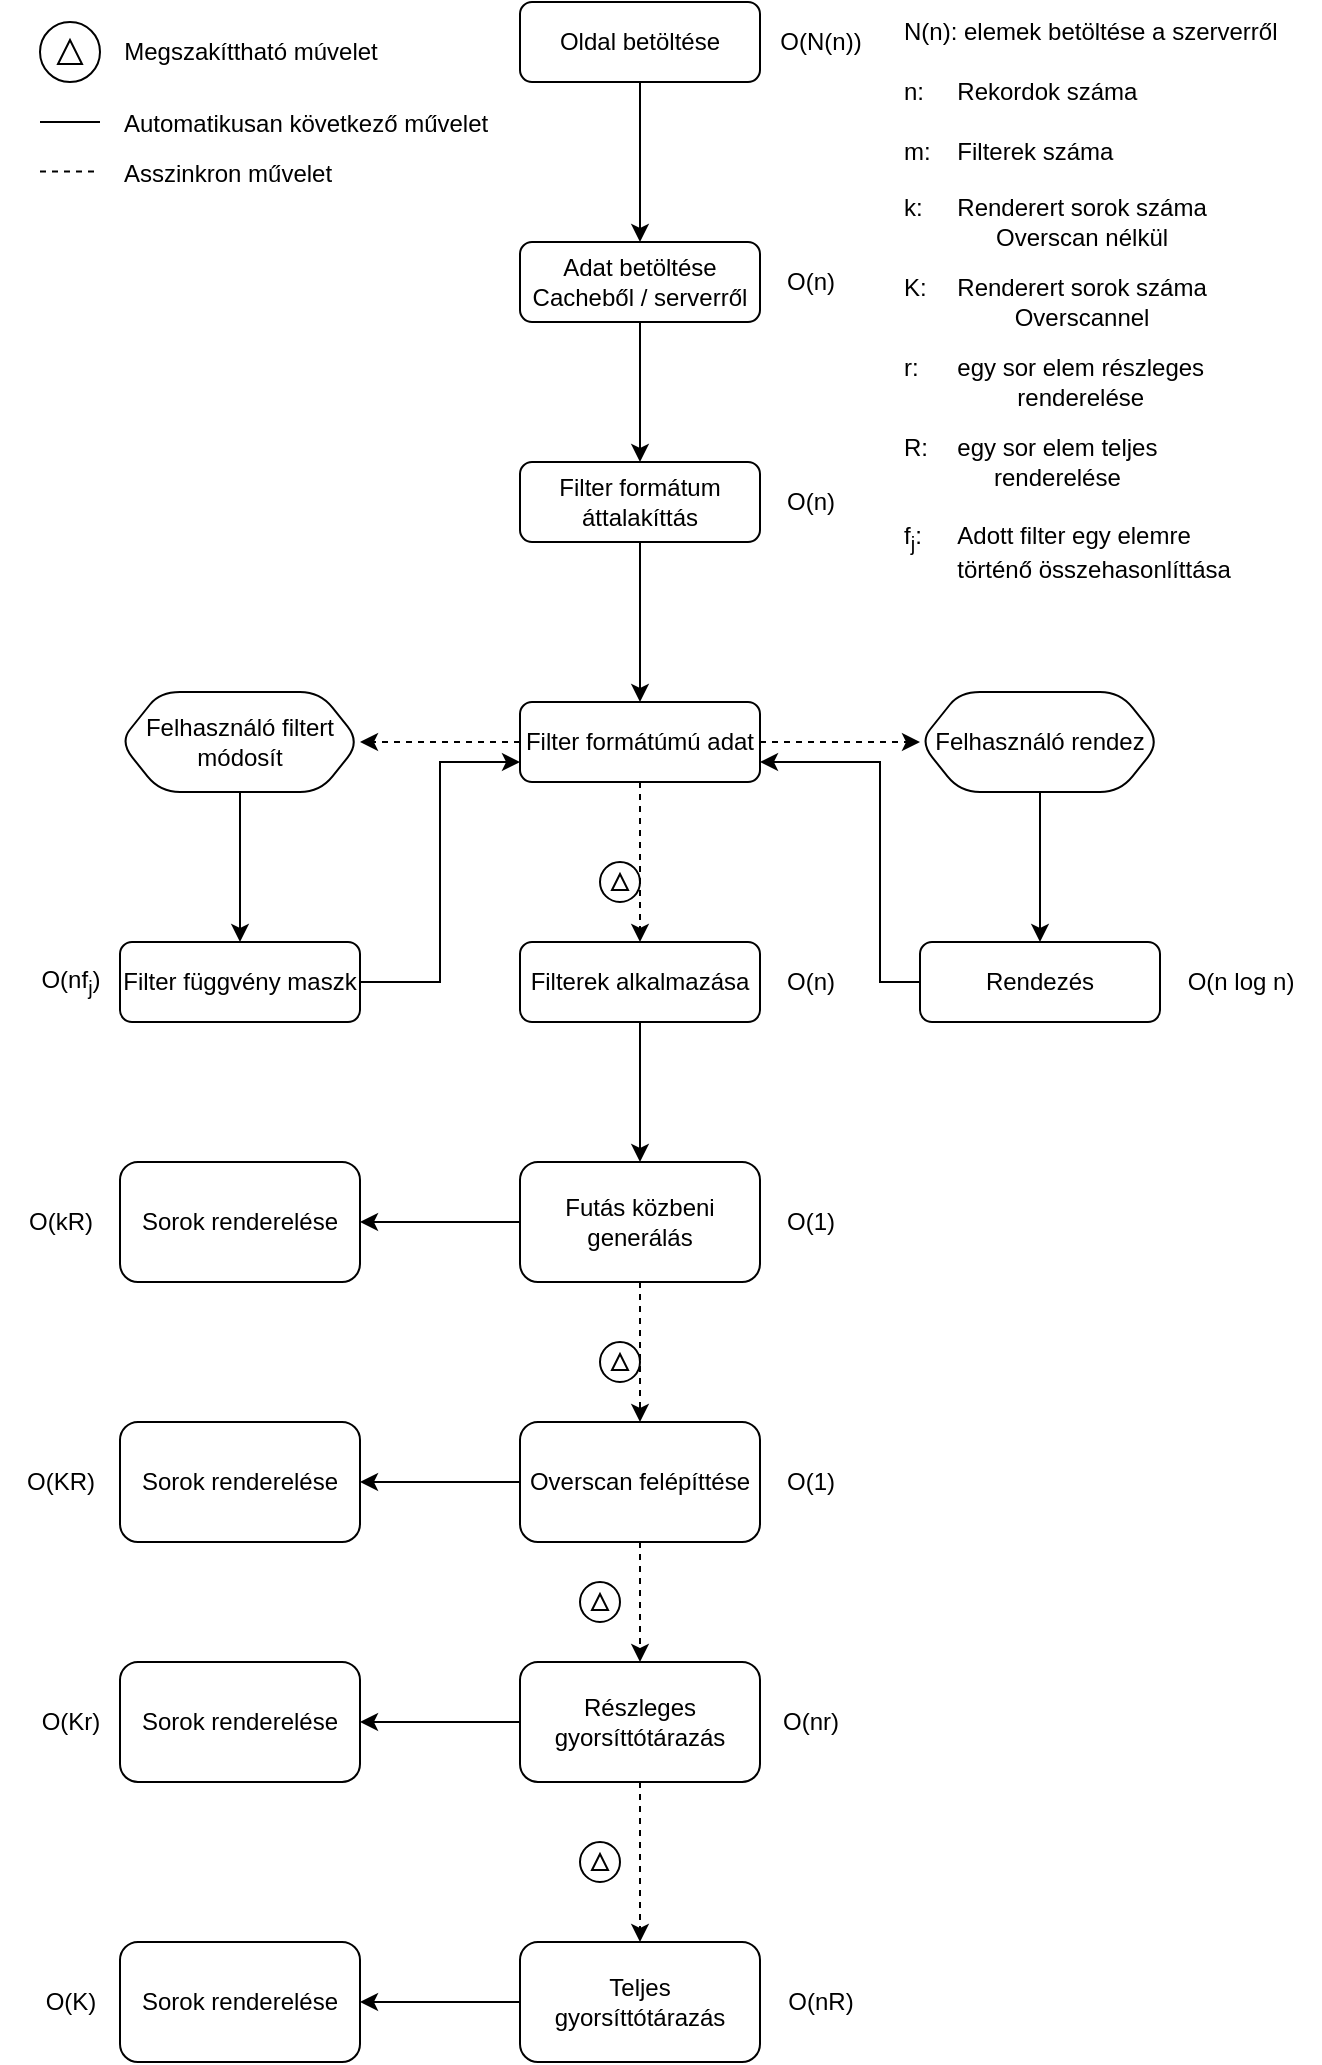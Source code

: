 <mxfile version="24.1.0" type="device">
  <diagram id="C5RBs43oDa-KdzZeNtuy" name="Page-1">
    <mxGraphModel dx="1624" dy="488" grid="1" gridSize="10" guides="1" tooltips="1" connect="1" arrows="1" fold="1" page="1" pageScale="1" pageWidth="827" pageHeight="1169" math="0" shadow="0">
      <root>
        <mxCell id="WIyWlLk6GJQsqaUBKTNV-0" />
        <mxCell id="WIyWlLk6GJQsqaUBKTNV-1" parent="WIyWlLk6GJQsqaUBKTNV-0" />
        <mxCell id="uPn-2qAwVcPPdCLZ9dVS-1" value="" style="edgeStyle=orthogonalEdgeStyle;rounded=0;orthogonalLoop=1;jettySize=auto;html=1;" parent="WIyWlLk6GJQsqaUBKTNV-1" source="WIyWlLk6GJQsqaUBKTNV-3" target="uPn-2qAwVcPPdCLZ9dVS-0" edge="1">
          <mxGeometry relative="1" as="geometry" />
        </mxCell>
        <mxCell id="WIyWlLk6GJQsqaUBKTNV-3" value="Oldal betöltése" style="rounded=1;whiteSpace=wrap;html=1;fontSize=12;glass=0;strokeWidth=1;shadow=0;" parent="WIyWlLk6GJQsqaUBKTNV-1" vertex="1">
          <mxGeometry x="250" y="90" width="120" height="40" as="geometry" />
        </mxCell>
        <mxCell id="uPn-2qAwVcPPdCLZ9dVS-3" value="" style="edgeStyle=orthogonalEdgeStyle;rounded=0;orthogonalLoop=1;jettySize=auto;html=1;" parent="WIyWlLk6GJQsqaUBKTNV-1" source="uPn-2qAwVcPPdCLZ9dVS-0" target="uPn-2qAwVcPPdCLZ9dVS-2" edge="1">
          <mxGeometry relative="1" as="geometry" />
        </mxCell>
        <mxCell id="uPn-2qAwVcPPdCLZ9dVS-0" value="Adat betöltése&lt;br&gt;Cacheből / serverről" style="rounded=1;whiteSpace=wrap;html=1;fontSize=12;glass=0;strokeWidth=1;shadow=0;" parent="WIyWlLk6GJQsqaUBKTNV-1" vertex="1">
          <mxGeometry x="250" y="210" width="120" height="40" as="geometry" />
        </mxCell>
        <mxCell id="uPn-2qAwVcPPdCLZ9dVS-5" value="" style="edgeStyle=orthogonalEdgeStyle;rounded=0;orthogonalLoop=1;jettySize=auto;html=1;" parent="WIyWlLk6GJQsqaUBKTNV-1" source="uPn-2qAwVcPPdCLZ9dVS-2" target="uPn-2qAwVcPPdCLZ9dVS-4" edge="1">
          <mxGeometry relative="1" as="geometry" />
        </mxCell>
        <mxCell id="uPn-2qAwVcPPdCLZ9dVS-2" value="Filter formátum áttalakíttás" style="rounded=1;whiteSpace=wrap;html=1;fontSize=12;glass=0;strokeWidth=1;shadow=0;" parent="WIyWlLk6GJQsqaUBKTNV-1" vertex="1">
          <mxGeometry x="250" y="320" width="120" height="40" as="geometry" />
        </mxCell>
        <mxCell id="uPn-2qAwVcPPdCLZ9dVS-7" value="" style="edgeStyle=orthogonalEdgeStyle;rounded=0;orthogonalLoop=1;jettySize=auto;html=1;dashed=1;" parent="WIyWlLk6GJQsqaUBKTNV-1" source="uPn-2qAwVcPPdCLZ9dVS-4" target="uPn-2qAwVcPPdCLZ9dVS-6" edge="1">
          <mxGeometry relative="1" as="geometry" />
        </mxCell>
        <mxCell id="uPn-2qAwVcPPdCLZ9dVS-15" value="" style="edgeStyle=orthogonalEdgeStyle;rounded=0;orthogonalLoop=1;jettySize=auto;html=1;dashed=1;" parent="WIyWlLk6GJQsqaUBKTNV-1" source="uPn-2qAwVcPPdCLZ9dVS-4" target="uPn-2qAwVcPPdCLZ9dVS-14" edge="1">
          <mxGeometry relative="1" as="geometry" />
        </mxCell>
        <mxCell id="uPn-2qAwVcPPdCLZ9dVS-21" value="" style="edgeStyle=orthogonalEdgeStyle;rounded=0;orthogonalLoop=1;jettySize=auto;html=1;dashed=1;" parent="WIyWlLk6GJQsqaUBKTNV-1" source="uPn-2qAwVcPPdCLZ9dVS-4" target="uPn-2qAwVcPPdCLZ9dVS-20" edge="1">
          <mxGeometry relative="1" as="geometry" />
        </mxCell>
        <mxCell id="uPn-2qAwVcPPdCLZ9dVS-4" value="Filter formátúmú adat" style="rounded=1;whiteSpace=wrap;html=1;fontSize=12;glass=0;strokeWidth=1;shadow=0;" parent="WIyWlLk6GJQsqaUBKTNV-1" vertex="1">
          <mxGeometry x="250" y="440" width="120" height="40" as="geometry" />
        </mxCell>
        <mxCell id="uPn-2qAwVcPPdCLZ9dVS-26" value="" style="edgeStyle=orthogonalEdgeStyle;rounded=0;orthogonalLoop=1;jettySize=auto;html=1;" parent="WIyWlLk6GJQsqaUBKTNV-1" source="uPn-2qAwVcPPdCLZ9dVS-6" target="uPn-2qAwVcPPdCLZ9dVS-25" edge="1">
          <mxGeometry relative="1" as="geometry" />
        </mxCell>
        <mxCell id="uPn-2qAwVcPPdCLZ9dVS-6" value="Filterek alkalmazása" style="rounded=1;whiteSpace=wrap;html=1;fontSize=12;glass=0;strokeWidth=1;shadow=0;" parent="WIyWlLk6GJQsqaUBKTNV-1" vertex="1">
          <mxGeometry x="250" y="560" width="120" height="40" as="geometry" />
        </mxCell>
        <mxCell id="uPn-2qAwVcPPdCLZ9dVS-17" value="" style="edgeStyle=orthogonalEdgeStyle;rounded=0;orthogonalLoop=1;jettySize=auto;html=1;" parent="WIyWlLk6GJQsqaUBKTNV-1" source="uPn-2qAwVcPPdCLZ9dVS-14" target="uPn-2qAwVcPPdCLZ9dVS-16" edge="1">
          <mxGeometry relative="1" as="geometry" />
        </mxCell>
        <mxCell id="uPn-2qAwVcPPdCLZ9dVS-14" value="Felhasználó rendez" style="shape=hexagon;perimeter=hexagonPerimeter2;whiteSpace=wrap;html=1;fixedSize=1;rounded=1;glass=0;strokeWidth=1;shadow=0;" parent="WIyWlLk6GJQsqaUBKTNV-1" vertex="1">
          <mxGeometry x="450" y="435" width="120" height="50" as="geometry" />
        </mxCell>
        <mxCell id="uPn-2qAwVcPPdCLZ9dVS-18" value="" style="edgeStyle=orthogonalEdgeStyle;rounded=0;orthogonalLoop=1;jettySize=auto;html=1;entryX=1;entryY=0.75;entryDx=0;entryDy=0;exitX=0;exitY=0.5;exitDx=0;exitDy=0;" parent="WIyWlLk6GJQsqaUBKTNV-1" source="uPn-2qAwVcPPdCLZ9dVS-16" target="uPn-2qAwVcPPdCLZ9dVS-4" edge="1">
          <mxGeometry relative="1" as="geometry">
            <Array as="points">
              <mxPoint x="430" y="580" />
              <mxPoint x="430" y="470" />
            </Array>
          </mxGeometry>
        </mxCell>
        <mxCell id="uPn-2qAwVcPPdCLZ9dVS-16" value="Rendezés" style="whiteSpace=wrap;html=1;rounded=1;glass=0;strokeWidth=1;shadow=0;" parent="WIyWlLk6GJQsqaUBKTNV-1" vertex="1">
          <mxGeometry x="450" y="560" width="120" height="40" as="geometry" />
        </mxCell>
        <mxCell id="uPn-2qAwVcPPdCLZ9dVS-23" value="" style="edgeStyle=orthogonalEdgeStyle;rounded=0;orthogonalLoop=1;jettySize=auto;html=1;" parent="WIyWlLk6GJQsqaUBKTNV-1" source="uPn-2qAwVcPPdCLZ9dVS-20" target="uPn-2qAwVcPPdCLZ9dVS-22" edge="1">
          <mxGeometry relative="1" as="geometry" />
        </mxCell>
        <mxCell id="uPn-2qAwVcPPdCLZ9dVS-20" value="Felhasználó filtert módosít" style="shape=hexagon;perimeter=hexagonPerimeter2;whiteSpace=wrap;html=1;fixedSize=1;rounded=1;glass=0;strokeWidth=1;shadow=0;" parent="WIyWlLk6GJQsqaUBKTNV-1" vertex="1">
          <mxGeometry x="50" y="435" width="120" height="50" as="geometry" />
        </mxCell>
        <mxCell id="uPn-2qAwVcPPdCLZ9dVS-24" value="" style="edgeStyle=orthogonalEdgeStyle;rounded=0;orthogonalLoop=1;jettySize=auto;html=1;entryX=0;entryY=0.75;entryDx=0;entryDy=0;" parent="WIyWlLk6GJQsqaUBKTNV-1" source="uPn-2qAwVcPPdCLZ9dVS-22" target="uPn-2qAwVcPPdCLZ9dVS-4" edge="1">
          <mxGeometry relative="1" as="geometry" />
        </mxCell>
        <mxCell id="uPn-2qAwVcPPdCLZ9dVS-22" value="Filter függvény maszk" style="whiteSpace=wrap;html=1;rounded=1;glass=0;strokeWidth=1;shadow=0;" parent="WIyWlLk6GJQsqaUBKTNV-1" vertex="1">
          <mxGeometry x="50" y="560" width="120" height="40" as="geometry" />
        </mxCell>
        <mxCell id="uPn-2qAwVcPPdCLZ9dVS-32" value="" style="edgeStyle=orthogonalEdgeStyle;rounded=0;orthogonalLoop=1;jettySize=auto;html=1;" parent="WIyWlLk6GJQsqaUBKTNV-1" source="uPn-2qAwVcPPdCLZ9dVS-25" target="uPn-2qAwVcPPdCLZ9dVS-31" edge="1">
          <mxGeometry relative="1" as="geometry" />
        </mxCell>
        <mxCell id="uPn-2qAwVcPPdCLZ9dVS-65" value="" style="edgeStyle=orthogonalEdgeStyle;rounded=0;orthogonalLoop=1;jettySize=auto;html=1;dashed=1;" parent="WIyWlLk6GJQsqaUBKTNV-1" source="uPn-2qAwVcPPdCLZ9dVS-25" target="uPn-2qAwVcPPdCLZ9dVS-64" edge="1">
          <mxGeometry relative="1" as="geometry" />
        </mxCell>
        <mxCell id="uPn-2qAwVcPPdCLZ9dVS-25" value="Futás közbeni generálás" style="whiteSpace=wrap;html=1;rounded=1;glass=0;strokeWidth=1;shadow=0;" parent="WIyWlLk6GJQsqaUBKTNV-1" vertex="1">
          <mxGeometry x="250" y="670" width="120" height="60" as="geometry" />
        </mxCell>
        <mxCell id="uPn-2qAwVcPPdCLZ9dVS-30" value="" style="edgeStyle=orthogonalEdgeStyle;rounded=0;orthogonalLoop=1;jettySize=auto;html=1;dashed=1;" parent="WIyWlLk6GJQsqaUBKTNV-1" source="uPn-2qAwVcPPdCLZ9dVS-27" target="uPn-2qAwVcPPdCLZ9dVS-29" edge="1">
          <mxGeometry relative="1" as="geometry" />
        </mxCell>
        <mxCell id="uPn-2qAwVcPPdCLZ9dVS-34" value="" style="edgeStyle=orthogonalEdgeStyle;rounded=0;orthogonalLoop=1;jettySize=auto;html=1;" parent="WIyWlLk6GJQsqaUBKTNV-1" source="uPn-2qAwVcPPdCLZ9dVS-27" target="uPn-2qAwVcPPdCLZ9dVS-33" edge="1">
          <mxGeometry relative="1" as="geometry" />
        </mxCell>
        <mxCell id="uPn-2qAwVcPPdCLZ9dVS-27" value="Részleges gyorsíttótárazás" style="whiteSpace=wrap;html=1;rounded=1;glass=0;strokeWidth=1;shadow=0;" parent="WIyWlLk6GJQsqaUBKTNV-1" vertex="1">
          <mxGeometry x="250" y="920" width="120" height="60" as="geometry" />
        </mxCell>
        <mxCell id="uPn-2qAwVcPPdCLZ9dVS-36" value="" style="edgeStyle=orthogonalEdgeStyle;rounded=0;orthogonalLoop=1;jettySize=auto;html=1;" parent="WIyWlLk6GJQsqaUBKTNV-1" source="uPn-2qAwVcPPdCLZ9dVS-29" target="uPn-2qAwVcPPdCLZ9dVS-35" edge="1">
          <mxGeometry relative="1" as="geometry" />
        </mxCell>
        <mxCell id="uPn-2qAwVcPPdCLZ9dVS-29" value="Teljes gyorsíttótárazás" style="whiteSpace=wrap;html=1;rounded=1;glass=0;strokeWidth=1;shadow=0;" parent="WIyWlLk6GJQsqaUBKTNV-1" vertex="1">
          <mxGeometry x="250" y="1060" width="120" height="60" as="geometry" />
        </mxCell>
        <mxCell id="uPn-2qAwVcPPdCLZ9dVS-31" value="Sorok renderelése" style="whiteSpace=wrap;html=1;rounded=1;glass=0;strokeWidth=1;shadow=0;" parent="WIyWlLk6GJQsqaUBKTNV-1" vertex="1">
          <mxGeometry x="50" y="670" width="120" height="60" as="geometry" />
        </mxCell>
        <mxCell id="uPn-2qAwVcPPdCLZ9dVS-33" value="Sorok renderelése" style="whiteSpace=wrap;html=1;rounded=1;glass=0;strokeWidth=1;shadow=0;" parent="WIyWlLk6GJQsqaUBKTNV-1" vertex="1">
          <mxGeometry x="50" y="920" width="120" height="60" as="geometry" />
        </mxCell>
        <mxCell id="uPn-2qAwVcPPdCLZ9dVS-35" value="Sorok renderelése" style="whiteSpace=wrap;html=1;rounded=1;glass=0;strokeWidth=1;shadow=0;" parent="WIyWlLk6GJQsqaUBKTNV-1" vertex="1">
          <mxGeometry x="50" y="1060" width="120" height="60" as="geometry" />
        </mxCell>
        <mxCell id="uPn-2qAwVcPPdCLZ9dVS-39" value="" style="verticalLabelPosition=bottom;shadow=0;dashed=0;align=center;html=1;verticalAlign=top;shape=mxgraph.electrical.abstract.delta;" parent="WIyWlLk6GJQsqaUBKTNV-1" vertex="1">
          <mxGeometry x="10" y="100" width="30" height="30" as="geometry" />
        </mxCell>
        <mxCell id="uPn-2qAwVcPPdCLZ9dVS-40" value="&lt;font style=&quot;font-size: 12px;&quot;&gt;Megszakíttható múvelet&lt;/font&gt;" style="text;html=1;align=center;verticalAlign=middle;resizable=0;points=[];autosize=1;strokeColor=none;fillColor=none;" parent="WIyWlLk6GJQsqaUBKTNV-1" vertex="1">
          <mxGeometry x="40" y="100" width="150" height="30" as="geometry" />
        </mxCell>
        <mxCell id="uPn-2qAwVcPPdCLZ9dVS-41" value="" style="endArrow=none;html=1;rounded=0;" parent="WIyWlLk6GJQsqaUBKTNV-1" edge="1">
          <mxGeometry width="50" height="50" relative="1" as="geometry">
            <mxPoint x="10" y="150" as="sourcePoint" />
            <mxPoint x="40" y="150" as="targetPoint" />
          </mxGeometry>
        </mxCell>
        <mxCell id="uPn-2qAwVcPPdCLZ9dVS-42" value="&lt;p style=&quot;line-height: 100%;&quot;&gt;&lt;font style=&quot;font-size: 12px;&quot;&gt;Automatikusan következő művelet&lt;/font&gt;&lt;/p&gt;" style="text;html=1;align=left;verticalAlign=middle;resizable=0;points=[];autosize=1;strokeColor=none;fillColor=none;" parent="WIyWlLk6GJQsqaUBKTNV-1" vertex="1">
          <mxGeometry x="50" y="125" width="210" height="50" as="geometry" />
        </mxCell>
        <mxCell id="uPn-2qAwVcPPdCLZ9dVS-43" value="" style="endArrow=none;html=1;rounded=0;dashed=1;" parent="WIyWlLk6GJQsqaUBKTNV-1" edge="1">
          <mxGeometry width="50" height="50" relative="1" as="geometry">
            <mxPoint x="10" y="174.76" as="sourcePoint" />
            <mxPoint x="40" y="174.76" as="targetPoint" />
          </mxGeometry>
        </mxCell>
        <mxCell id="uPn-2qAwVcPPdCLZ9dVS-44" value="&lt;p style=&quot;line-height: 100%;&quot;&gt;&lt;font style=&quot;font-size: 12px;&quot;&gt;Asszinkron művelet&lt;/font&gt;&lt;/p&gt;" style="text;html=1;align=left;verticalAlign=middle;resizable=0;points=[];autosize=1;strokeColor=none;fillColor=none;" parent="WIyWlLk6GJQsqaUBKTNV-1" vertex="1">
          <mxGeometry x="50" y="150" width="130" height="50" as="geometry" />
        </mxCell>
        <mxCell id="uPn-2qAwVcPPdCLZ9dVS-45" value="O(N(n))" style="text;html=1;align=center;verticalAlign=middle;resizable=0;points=[];autosize=1;strokeColor=none;fillColor=none;" parent="WIyWlLk6GJQsqaUBKTNV-1" vertex="1">
          <mxGeometry x="370" y="95" width="60" height="30" as="geometry" />
        </mxCell>
        <mxCell id="uPn-2qAwVcPPdCLZ9dVS-46" value="O(n)" style="text;html=1;align=center;verticalAlign=middle;resizable=0;points=[];autosize=1;strokeColor=none;fillColor=none;" parent="WIyWlLk6GJQsqaUBKTNV-1" vertex="1">
          <mxGeometry x="370" y="215" width="50" height="30" as="geometry" />
        </mxCell>
        <mxCell id="uPn-2qAwVcPPdCLZ9dVS-47" value="n:&lt;span style=&quot;white-space: pre;&quot;&gt;&#x9;&lt;/span&gt;Rekordok száma" style="text;html=1;align=left;verticalAlign=middle;resizable=0;points=[];autosize=1;strokeColor=none;fillColor=none;" parent="WIyWlLk6GJQsqaUBKTNV-1" vertex="1">
          <mxGeometry x="440" y="120" width="140" height="30" as="geometry" />
        </mxCell>
        <mxCell id="uPn-2qAwVcPPdCLZ9dVS-48" value="k:&lt;span style=&quot;white-space: pre;&quot;&gt;&#x9;&lt;/span&gt;Renderert sorok száma&lt;div style=&quot;text-align: center;&quot;&gt;&lt;span style=&quot;white-space: pre;&quot;&gt;&#x9;&lt;/span&gt;Overscan nélkül&lt;br&gt;&lt;/div&gt;" style="text;html=1;align=left;verticalAlign=middle;resizable=0;points=[];autosize=1;strokeColor=none;fillColor=none;" parent="WIyWlLk6GJQsqaUBKTNV-1" vertex="1">
          <mxGeometry x="440" y="180" width="170" height="40" as="geometry" />
        </mxCell>
        <mxCell id="uPn-2qAwVcPPdCLZ9dVS-49" value="m:&lt;span style=&quot;white-space: pre;&quot;&gt;&#x9;&lt;/span&gt;Filterek száma" style="text;html=1;align=left;verticalAlign=middle;resizable=0;points=[];autosize=1;strokeColor=none;fillColor=none;" parent="WIyWlLk6GJQsqaUBKTNV-1" vertex="1">
          <mxGeometry x="440" y="150" width="130" height="30" as="geometry" />
        </mxCell>
        <mxCell id="uPn-2qAwVcPPdCLZ9dVS-50" value="f&lt;sub&gt;j&lt;/sub&gt;:&lt;span style=&quot;white-space: pre;&quot;&gt;&#x9;&lt;/span&gt;Adott filter egy elemre&lt;div style=&quot;text-align: center;&quot;&gt;&lt;span style=&quot;white-space: pre;&quot;&gt;&#x9;&lt;/span&gt;történő összehasonlíttása&lt;/div&gt;" style="text;html=1;align=left;verticalAlign=middle;resizable=0;points=[];autosize=1;strokeColor=none;fillColor=none;" parent="WIyWlLk6GJQsqaUBKTNV-1" vertex="1">
          <mxGeometry x="440" y="340" width="190" height="50" as="geometry" />
        </mxCell>
        <mxCell id="uPn-2qAwVcPPdCLZ9dVS-51" value="R:&lt;span style=&quot;white-space: pre;&quot;&gt;&#x9;&lt;/span&gt;egy sor elem teljes&lt;br&gt;&lt;div style=&quot;text-align: center;&quot;&gt;&lt;span style=&quot;background-color: initial; white-space-collapse: preserve;&quot;&gt;&#x9;&lt;/span&gt;&lt;span style=&quot;background-color: initial;&quot;&gt;renderelése&lt;/span&gt;&lt;/div&gt;" style="text;html=1;align=left;verticalAlign=middle;resizable=0;points=[];autosize=1;strokeColor=none;fillColor=none;" parent="WIyWlLk6GJQsqaUBKTNV-1" vertex="1">
          <mxGeometry x="440" y="300" width="150" height="40" as="geometry" />
        </mxCell>
        <mxCell id="uPn-2qAwVcPPdCLZ9dVS-52" value="K:&lt;span style=&quot;white-space: pre;&quot;&gt;&#x9;&lt;/span&gt;Renderert sorok száma&lt;div style=&quot;text-align: center;&quot;&gt;&lt;span style=&quot;white-space: pre;&quot;&gt;&#x9;&lt;/span&gt;Overscannel&lt;br&gt;&lt;/div&gt;" style="text;html=1;align=left;verticalAlign=middle;resizable=0;points=[];autosize=1;strokeColor=none;fillColor=none;" parent="WIyWlLk6GJQsqaUBKTNV-1" vertex="1">
          <mxGeometry x="440" y="220" width="170" height="40" as="geometry" />
        </mxCell>
        <mxCell id="uPn-2qAwVcPPdCLZ9dVS-53" value="r:&lt;span style=&quot;white-space: pre;&quot;&gt;&#x9;&lt;/span&gt;egy sor elem részleges&lt;br&gt;&lt;div style=&quot;text-align: center;&quot;&gt;&lt;span style=&quot;background-color: initial; white-space-collapse: preserve;&quot;&gt;&#x9;&lt;/span&gt;&lt;span style=&quot;background-color: initial;&quot;&gt;renderelése&lt;/span&gt;&lt;/div&gt;" style="text;html=1;align=left;verticalAlign=middle;resizable=0;points=[];autosize=1;strokeColor=none;fillColor=none;" parent="WIyWlLk6GJQsqaUBKTNV-1" vertex="1">
          <mxGeometry x="440" y="260" width="170" height="40" as="geometry" />
        </mxCell>
        <mxCell id="uPn-2qAwVcPPdCLZ9dVS-54" value="O(n)" style="text;html=1;align=center;verticalAlign=middle;resizable=0;points=[];autosize=1;strokeColor=none;fillColor=none;" parent="WIyWlLk6GJQsqaUBKTNV-1" vertex="1">
          <mxGeometry x="370" y="325" width="50" height="30" as="geometry" />
        </mxCell>
        <mxCell id="uPn-2qAwVcPPdCLZ9dVS-57" value="O(n log n)" style="text;html=1;align=center;verticalAlign=middle;resizable=0;points=[];autosize=1;strokeColor=none;fillColor=none;" parent="WIyWlLk6GJQsqaUBKTNV-1" vertex="1">
          <mxGeometry x="570" y="565" width="80" height="30" as="geometry" />
        </mxCell>
        <mxCell id="uPn-2qAwVcPPdCLZ9dVS-58" value="O(nf&lt;sub&gt;j&lt;/sub&gt;)" style="text;html=1;align=center;verticalAlign=middle;resizable=0;points=[];autosize=1;strokeColor=none;fillColor=none;" parent="WIyWlLk6GJQsqaUBKTNV-1" vertex="1">
          <mxGeometry y="565" width="50" height="30" as="geometry" />
        </mxCell>
        <mxCell id="uPn-2qAwVcPPdCLZ9dVS-59" value="O(n)" style="text;html=1;align=center;verticalAlign=middle;resizable=0;points=[];autosize=1;strokeColor=none;fillColor=none;" parent="WIyWlLk6GJQsqaUBKTNV-1" vertex="1">
          <mxGeometry x="370" y="565" width="50" height="30" as="geometry" />
        </mxCell>
        <mxCell id="uPn-2qAwVcPPdCLZ9dVS-60" value="O(1)" style="text;html=1;align=center;verticalAlign=middle;resizable=0;points=[];autosize=1;strokeColor=none;fillColor=none;" parent="WIyWlLk6GJQsqaUBKTNV-1" vertex="1">
          <mxGeometry x="370" y="685" width="50" height="30" as="geometry" />
        </mxCell>
        <mxCell id="uPn-2qAwVcPPdCLZ9dVS-61" value="O(nr)" style="text;html=1;align=center;verticalAlign=middle;resizable=0;points=[];autosize=1;strokeColor=none;fillColor=none;" parent="WIyWlLk6GJQsqaUBKTNV-1" vertex="1">
          <mxGeometry x="370" y="935" width="50" height="30" as="geometry" />
        </mxCell>
        <mxCell id="uPn-2qAwVcPPdCLZ9dVS-62" value="O(nR)" style="text;html=1;align=center;verticalAlign=middle;resizable=0;points=[];autosize=1;strokeColor=none;fillColor=none;" parent="WIyWlLk6GJQsqaUBKTNV-1" vertex="1">
          <mxGeometry x="370" y="1075" width="60" height="30" as="geometry" />
        </mxCell>
        <mxCell id="uPn-2qAwVcPPdCLZ9dVS-63" value="O(kR)" style="text;html=1;align=center;verticalAlign=middle;resizable=0;points=[];autosize=1;strokeColor=none;fillColor=none;" parent="WIyWlLk6GJQsqaUBKTNV-1" vertex="1">
          <mxGeometry x="-10" y="685" width="60" height="30" as="geometry" />
        </mxCell>
        <mxCell id="uPn-2qAwVcPPdCLZ9dVS-66" value="" style="edgeStyle=orthogonalEdgeStyle;rounded=0;orthogonalLoop=1;jettySize=auto;html=1;dashed=1;" parent="WIyWlLk6GJQsqaUBKTNV-1" source="uPn-2qAwVcPPdCLZ9dVS-64" target="uPn-2qAwVcPPdCLZ9dVS-27" edge="1">
          <mxGeometry relative="1" as="geometry" />
        </mxCell>
        <mxCell id="uPn-2qAwVcPPdCLZ9dVS-69" value="" style="edgeStyle=orthogonalEdgeStyle;rounded=0;orthogonalLoop=1;jettySize=auto;html=1;" parent="WIyWlLk6GJQsqaUBKTNV-1" source="uPn-2qAwVcPPdCLZ9dVS-64" target="uPn-2qAwVcPPdCLZ9dVS-68" edge="1">
          <mxGeometry relative="1" as="geometry" />
        </mxCell>
        <mxCell id="uPn-2qAwVcPPdCLZ9dVS-64" value="Overscan felépíttése" style="whiteSpace=wrap;html=1;rounded=1;glass=0;strokeWidth=1;shadow=0;" parent="WIyWlLk6GJQsqaUBKTNV-1" vertex="1">
          <mxGeometry x="250" y="800" width="120" height="60" as="geometry" />
        </mxCell>
        <mxCell id="uPn-2qAwVcPPdCLZ9dVS-67" value="O(1)" style="text;html=1;align=center;verticalAlign=middle;resizable=0;points=[];autosize=1;strokeColor=none;fillColor=none;" parent="WIyWlLk6GJQsqaUBKTNV-1" vertex="1">
          <mxGeometry x="370" y="815" width="50" height="30" as="geometry" />
        </mxCell>
        <mxCell id="uPn-2qAwVcPPdCLZ9dVS-68" value="Sorok renderelése" style="whiteSpace=wrap;html=1;rounded=1;glass=0;strokeWidth=1;shadow=0;" parent="WIyWlLk6GJQsqaUBKTNV-1" vertex="1">
          <mxGeometry x="50" y="800" width="120" height="60" as="geometry" />
        </mxCell>
        <mxCell id="uPn-2qAwVcPPdCLZ9dVS-70" value="O(KR)" style="text;html=1;align=center;verticalAlign=middle;resizable=0;points=[];autosize=1;strokeColor=none;fillColor=none;" parent="WIyWlLk6GJQsqaUBKTNV-1" vertex="1">
          <mxGeometry x="-10" y="815" width="60" height="30" as="geometry" />
        </mxCell>
        <mxCell id="uPn-2qAwVcPPdCLZ9dVS-71" value="O(Kr)" style="text;html=1;align=center;verticalAlign=middle;resizable=0;points=[];autosize=1;strokeColor=none;fillColor=none;" parent="WIyWlLk6GJQsqaUBKTNV-1" vertex="1">
          <mxGeometry y="935" width="50" height="30" as="geometry" />
        </mxCell>
        <mxCell id="uPn-2qAwVcPPdCLZ9dVS-72" value="O(K)" style="text;html=1;align=center;verticalAlign=middle;resizable=0;points=[];autosize=1;strokeColor=none;fillColor=none;" parent="WIyWlLk6GJQsqaUBKTNV-1" vertex="1">
          <mxGeometry y="1075" width="50" height="30" as="geometry" />
        </mxCell>
        <mxCell id="uPn-2qAwVcPPdCLZ9dVS-73" value="" style="verticalLabelPosition=bottom;shadow=0;dashed=0;align=center;html=1;verticalAlign=top;shape=mxgraph.electrical.abstract.delta;" parent="WIyWlLk6GJQsqaUBKTNV-1" vertex="1">
          <mxGeometry x="280" y="880" width="20" height="20" as="geometry" />
        </mxCell>
        <mxCell id="uPn-2qAwVcPPdCLZ9dVS-74" value="" style="verticalLabelPosition=bottom;shadow=0;dashed=0;align=center;html=1;verticalAlign=top;shape=mxgraph.electrical.abstract.delta;" parent="WIyWlLk6GJQsqaUBKTNV-1" vertex="1">
          <mxGeometry x="290" y="520" width="20" height="20" as="geometry" />
        </mxCell>
        <mxCell id="uPn-2qAwVcPPdCLZ9dVS-75" value="" style="verticalLabelPosition=bottom;shadow=0;dashed=0;align=center;html=1;verticalAlign=top;shape=mxgraph.electrical.abstract.delta;" parent="WIyWlLk6GJQsqaUBKTNV-1" vertex="1">
          <mxGeometry x="290" y="760" width="20" height="20" as="geometry" />
        </mxCell>
        <mxCell id="uPn-2qAwVcPPdCLZ9dVS-76" value="" style="verticalLabelPosition=bottom;shadow=0;dashed=0;align=center;html=1;verticalAlign=top;shape=mxgraph.electrical.abstract.delta;" parent="WIyWlLk6GJQsqaUBKTNV-1" vertex="1">
          <mxGeometry x="280" y="1010" width="20" height="20" as="geometry" />
        </mxCell>
        <mxCell id="EKNUJqN6Q-Mde9WniKpe-0" value="N(n): elemek betöltése a szerverről" style="text;html=1;align=left;verticalAlign=middle;resizable=0;points=[];autosize=1;strokeColor=none;fillColor=none;" vertex="1" parent="WIyWlLk6GJQsqaUBKTNV-1">
          <mxGeometry x="440" y="90" width="210" height="30" as="geometry" />
        </mxCell>
      </root>
    </mxGraphModel>
  </diagram>
</mxfile>
